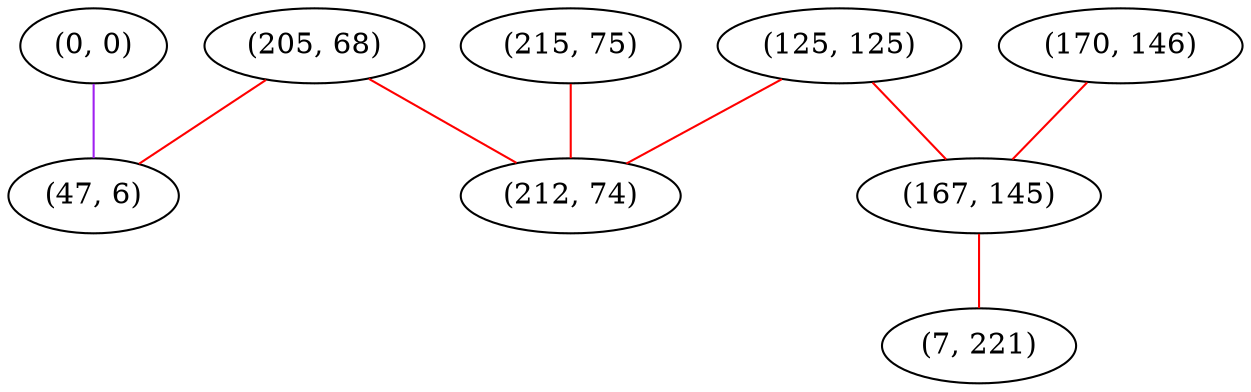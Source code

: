 graph "" {
"(0, 0)";
"(125, 125)";
"(215, 75)";
"(205, 68)";
"(170, 146)";
"(212, 74)";
"(47, 6)";
"(167, 145)";
"(7, 221)";
"(0, 0)" -- "(47, 6)"  [color=purple, key=0, weight=4];
"(125, 125)" -- "(212, 74)"  [color=red, key=0, weight=1];
"(125, 125)" -- "(167, 145)"  [color=red, key=0, weight=1];
"(215, 75)" -- "(212, 74)"  [color=red, key=0, weight=1];
"(205, 68)" -- "(212, 74)"  [color=red, key=0, weight=1];
"(205, 68)" -- "(47, 6)"  [color=red, key=0, weight=1];
"(170, 146)" -- "(167, 145)"  [color=red, key=0, weight=1];
"(167, 145)" -- "(7, 221)"  [color=red, key=0, weight=1];
}
